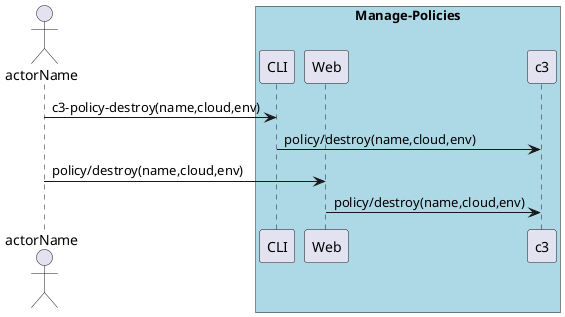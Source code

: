 @startuml
Actor "actorName" as A

box "Manage-Policies" #lightblue
participant CLI as CLI
participant Web as Web
participant "c3" as S
A -> CLI : c3-policy-destroy(name,cloud,env)
CLI -> S : policy/destroy(name,cloud,env)
A -> Web : policy/destroy(name,cloud,env)
Web -> S : policy/destroy(name,cloud,env)
end box

@enduml
